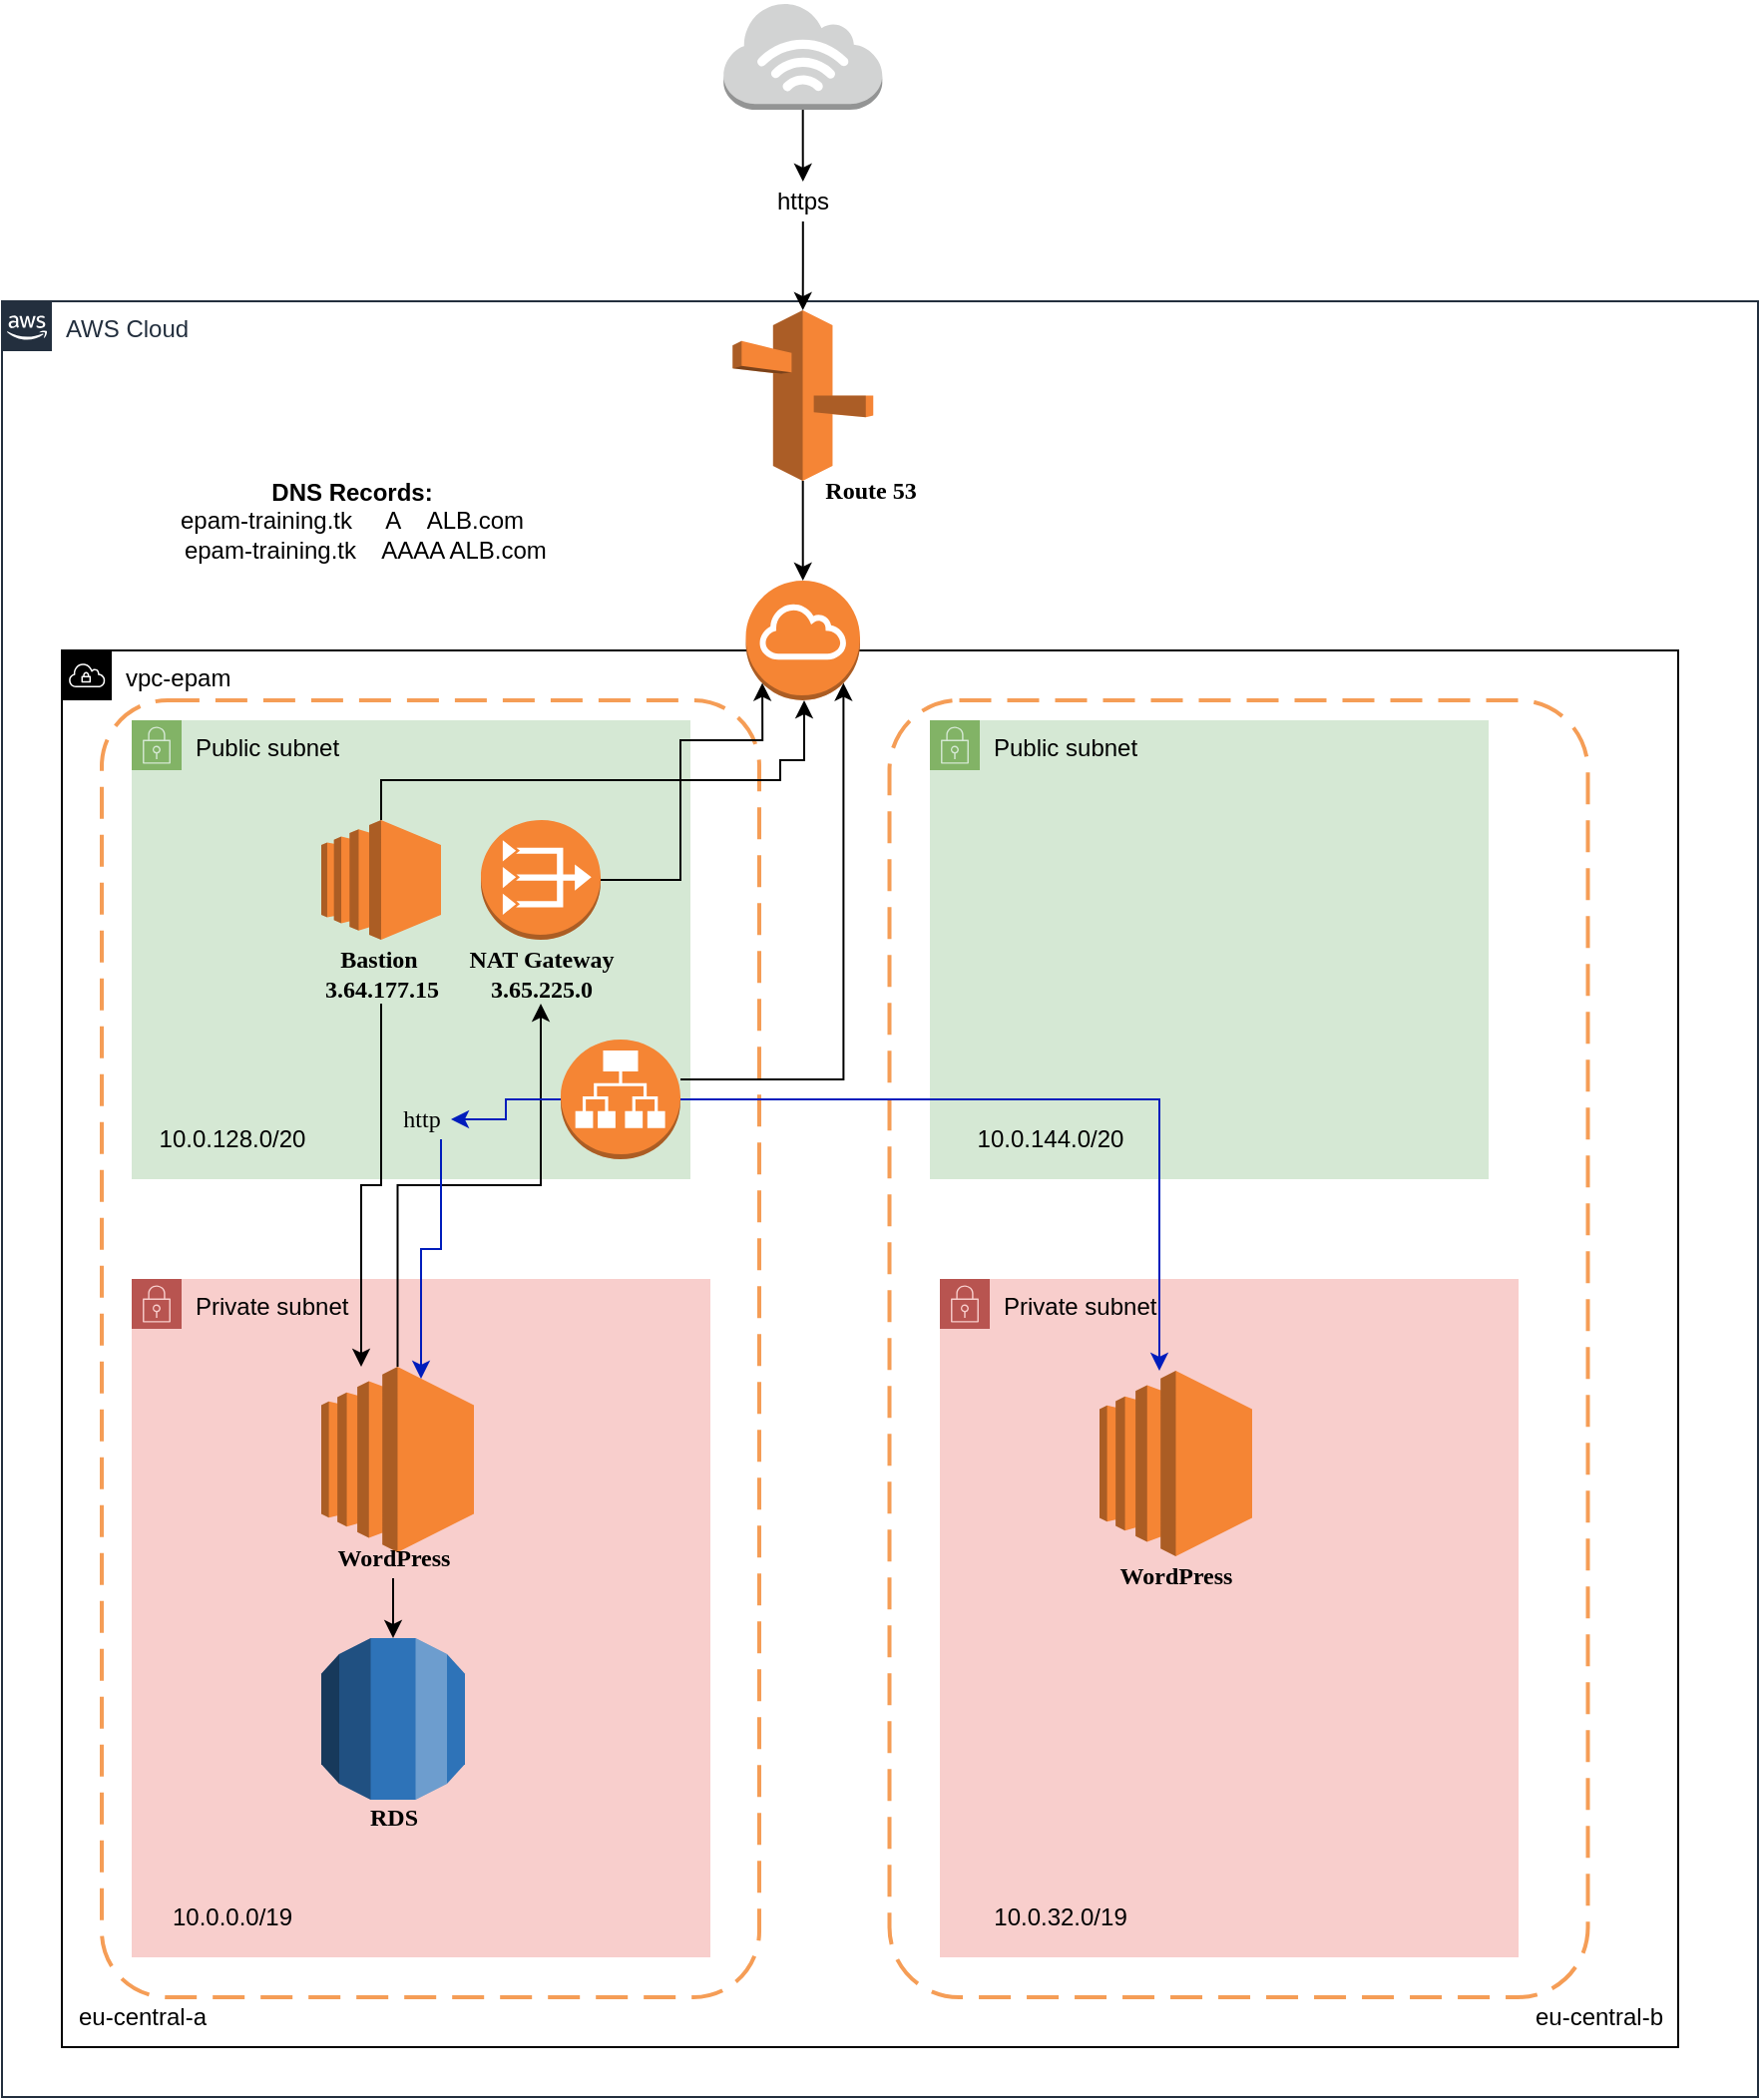 <mxfile version="14.5.3" type="github">
  <diagram id="Q7_cPsHLoer9BqfHj4Ke" name="Page-1">
    <mxGraphModel dx="868" dy="1551" grid="1" gridSize="10" guides="1" tooltips="1" connect="1" arrows="1" fold="1" page="1" pageScale="1" pageWidth="827" pageHeight="1169" math="0" shadow="0">
      <root>
        <mxCell id="0" />
        <mxCell id="1" parent="0" />
        <mxCell id="iPinuTnvLqNVoqPAZHRv-39" value="AWS Cloud" style="points=[[0,0],[0.25,0],[0.5,0],[0.75,0],[1,0],[1,0.25],[1,0.5],[1,0.75],[1,1],[0.75,1],[0.5,1],[0.25,1],[0,1],[0,0.75],[0,0.5],[0,0.25]];outlineConnect=0;gradientColor=none;html=1;whiteSpace=wrap;fontSize=12;fontStyle=0;shape=mxgraph.aws4.group;grIcon=mxgraph.aws4.group_aws_cloud_alt;strokeColor=#232F3E;fillColor=none;verticalAlign=top;align=left;spacingLeft=30;fontColor=#232F3E;dashed=0;" vertex="1" parent="1">
          <mxGeometry y="-150" width="880" height="900" as="geometry" />
        </mxCell>
        <mxCell id="iPinuTnvLqNVoqPAZHRv-1" value="vpc-epam" style="points=[[0,0],[0.25,0],[0.5,0],[0.75,0],[1,0],[1,0.25],[1,0.5],[1,0.75],[1,1],[0.75,1],[0.5,1],[0.25,1],[0,1],[0,0.75],[0,0.5],[0,0.25]];outlineConnect=0;html=1;whiteSpace=wrap;fontSize=12;fontStyle=0;shape=mxgraph.aws4.group;grIcon=mxgraph.aws4.group_vpc;verticalAlign=top;align=left;spacingLeft=30;dashed=0;fillColor=none;labelBackgroundColor=none;" vertex="1" parent="1">
          <mxGeometry x="30" y="25" width="810" height="700" as="geometry" />
        </mxCell>
        <mxCell id="iPinuTnvLqNVoqPAZHRv-2" value="" style="rounded=1;arcSize=10;dashed=1;strokeColor=#F59D56;fillColor=none;gradientColor=none;dashPattern=8 4;strokeWidth=2;labelBackgroundColor=none;fontFamily=Helvetica;fontColor=#000000;html=1;" vertex="1" parent="1">
          <mxGeometry x="50" y="50" width="329.5" height="650" as="geometry" />
        </mxCell>
        <mxCell id="iPinuTnvLqNVoqPAZHRv-3" value="Private subnet" style="points=[[0,0],[0.25,0],[0.5,0],[0.75,0],[1,0],[1,0.25],[1,0.5],[1,0.75],[1,1],[0.75,1],[0.5,1],[0.25,1],[0,1],[0,0.75],[0,0.5],[0,0.25]];outlineConnect=0;html=1;whiteSpace=wrap;fontSize=12;fontStyle=0;shape=mxgraph.aws4.group;grIcon=mxgraph.aws4.group_security_group;grStroke=0;strokeColor=#b85450;fillColor=#f8cecc;verticalAlign=top;align=left;spacingLeft=30;dashed=0;" vertex="1" parent="1">
          <mxGeometry x="470" y="340" width="290" height="340" as="geometry" />
        </mxCell>
        <mxCell id="iPinuTnvLqNVoqPAZHRv-4" value="Private subnet" style="points=[[0,0],[0.25,0],[0.5,0],[0.75,0],[1,0],[1,0.25],[1,0.5],[1,0.75],[1,1],[0.75,1],[0.5,1],[0.25,1],[0,1],[0,0.75],[0,0.5],[0,0.25]];outlineConnect=0;html=1;whiteSpace=wrap;fontSize=12;fontStyle=0;shape=mxgraph.aws4.group;grIcon=mxgraph.aws4.group_security_group;grStroke=0;strokeColor=#b85450;fillColor=#f8cecc;verticalAlign=top;align=left;spacingLeft=30;dashed=0;" vertex="1" parent="1">
          <mxGeometry x="65" y="340" width="290" height="340" as="geometry" />
        </mxCell>
        <mxCell id="iPinuTnvLqNVoqPAZHRv-5" value="Public subnet" style="points=[[0,0],[0.25,0],[0.5,0],[0.75,0],[1,0],[1,0.25],[1,0.5],[1,0.75],[1,1],[0.75,1],[0.5,1],[0.25,1],[0,1],[0,0.75],[0,0.5],[0,0.25]];outlineConnect=0;html=1;whiteSpace=wrap;fontSize=12;fontStyle=0;shape=mxgraph.aws4.group;grIcon=mxgraph.aws4.group_security_group;grStroke=0;strokeColor=#82b366;fillColor=#d5e8d4;verticalAlign=top;align=left;spacingLeft=30;dashed=0;" vertex="1" parent="1">
          <mxGeometry x="465" y="60" width="280" height="230" as="geometry" />
        </mxCell>
        <mxCell id="iPinuTnvLqNVoqPAZHRv-6" value="" style="rounded=1;arcSize=10;dashed=1;strokeColor=#F59D56;fillColor=none;gradientColor=none;dashPattern=8 4;strokeWidth=2;labelBackgroundColor=none;fontFamily=Helvetica;fontColor=#000000;html=1;" vertex="1" parent="1">
          <mxGeometry x="444.75" y="50" width="350" height="650" as="geometry" />
        </mxCell>
        <mxCell id="iPinuTnvLqNVoqPAZHRv-7" value="Public subnet" style="points=[[0,0],[0.25,0],[0.5,0],[0.75,0],[1,0],[1,0.25],[1,0.5],[1,0.75],[1,1],[0.75,1],[0.5,1],[0.25,1],[0,1],[0,0.75],[0,0.5],[0,0.25]];outlineConnect=0;html=1;whiteSpace=wrap;fontSize=12;fontStyle=0;shape=mxgraph.aws4.group;grIcon=mxgraph.aws4.group_security_group;grStroke=0;strokeColor=#82b366;fillColor=#d5e8d4;verticalAlign=top;align=left;spacingLeft=30;dashed=0;" vertex="1" parent="1">
          <mxGeometry x="65" y="60" width="280" height="230" as="geometry" />
        </mxCell>
        <mxCell id="iPinuTnvLqNVoqPAZHRv-8" value="" style="edgeStyle=orthogonalEdgeStyle;rounded=0;orthogonalLoop=1;jettySize=auto;html=1;fontFamily=Helvetica;fontColor=#000000;" edge="1" parent="1" source="iPinuTnvLqNVoqPAZHRv-9" target="iPinuTnvLqNVoqPAZHRv-10">
          <mxGeometry relative="1" as="geometry">
            <Array as="points">
              <mxPoint x="190" y="90" />
              <mxPoint x="390" y="90" />
              <mxPoint x="390" y="80" />
              <mxPoint x="402" y="80" />
            </Array>
          </mxGeometry>
        </mxCell>
        <mxCell id="iPinuTnvLqNVoqPAZHRv-9" value="" style="outlineConnect=0;dashed=0;verticalLabelPosition=bottom;verticalAlign=top;align=center;html=1;shape=mxgraph.aws3.ec2;fillColor=#F58534;gradientColor=none;" vertex="1" parent="1">
          <mxGeometry x="160" y="110" width="60" height="60" as="geometry" />
        </mxCell>
        <mxCell id="iPinuTnvLqNVoqPAZHRv-10" value="" style="outlineConnect=0;dashed=0;verticalLabelPosition=bottom;verticalAlign=top;align=center;html=1;shape=mxgraph.aws3.internet_gateway;fillColor=#F58534;gradientColor=none;" vertex="1" parent="1">
          <mxGeometry x="372.75" y="-10" width="57.25" height="60" as="geometry" />
        </mxCell>
        <mxCell id="iPinuTnvLqNVoqPAZHRv-11" style="edgeStyle=orthogonalEdgeStyle;rounded=0;orthogonalLoop=1;jettySize=auto;html=1;entryX=0.145;entryY=0.855;entryDx=0;entryDy=0;entryPerimeter=0;fontFamily=Helvetica;fontColor=#000000;" edge="1" parent="1" source="iPinuTnvLqNVoqPAZHRv-12" target="iPinuTnvLqNVoqPAZHRv-10">
          <mxGeometry relative="1" as="geometry">
            <Array as="points">
              <mxPoint x="340" y="140" />
              <mxPoint x="340" y="70" />
              <mxPoint x="381" y="70" />
            </Array>
          </mxGeometry>
        </mxCell>
        <mxCell id="iPinuTnvLqNVoqPAZHRv-12" value="" style="outlineConnect=0;dashed=0;verticalLabelPosition=bottom;verticalAlign=top;align=center;html=1;shape=mxgraph.aws3.vpc_nat_gateway;fillColor=#F58534;gradientColor=none;fontFamily=Helvetica;" vertex="1" parent="1">
          <mxGeometry x="240" y="110" width="60" height="60" as="geometry" />
        </mxCell>
        <mxCell id="iPinuTnvLqNVoqPAZHRv-56" style="edgeStyle=orthogonalEdgeStyle;rounded=0;orthogonalLoop=1;jettySize=auto;html=1;" edge="1" parent="1" source="iPinuTnvLqNVoqPAZHRv-13" target="iPinuTnvLqNVoqPAZHRv-22">
          <mxGeometry relative="1" as="geometry">
            <Array as="points">
              <mxPoint x="190" y="293" />
              <mxPoint x="180" y="293" />
            </Array>
          </mxGeometry>
        </mxCell>
        <mxCell id="iPinuTnvLqNVoqPAZHRv-13" value="&lt;font&gt;&lt;font face=&quot;Georgia&quot;&gt;&lt;b&gt;Bastion&amp;nbsp;&lt;br&gt;3.64.177.15&lt;br&gt;&lt;/b&gt;&lt;/font&gt;&lt;/font&gt;" style="text;html=1;resizable=0;autosize=1;align=center;verticalAlign=middle;points=[];fillColor=none;strokeColor=none;rounded=0;labelBackgroundColor=none;fontFamily=Helvetica;fontColor=#000000;" vertex="1" parent="1">
          <mxGeometry x="155" y="172" width="70" height="30" as="geometry" />
        </mxCell>
        <mxCell id="iPinuTnvLqNVoqPAZHRv-14" value="&lt;font face=&quot;Georgia&quot;&gt;&lt;b&gt;NAT Gateway&lt;/b&gt;&lt;br&gt;&lt;b&gt;3.65.225.0&lt;/b&gt;&lt;br&gt;&lt;/font&gt;" style="text;html=1;resizable=0;autosize=1;align=center;verticalAlign=middle;points=[];fillColor=none;strokeColor=none;rounded=0;labelBackgroundColor=none;fontFamily=Helvetica;fontColor=#000000;" vertex="1" parent="1">
          <mxGeometry x="225" y="172" width="90" height="30" as="geometry" />
        </mxCell>
        <mxCell id="iPinuTnvLqNVoqPAZHRv-17" value="eu-central-b" style="text;html=1;resizable=0;autosize=1;align=center;verticalAlign=middle;points=[];fillColor=none;strokeColor=none;rounded=0;labelBackgroundColor=none;fontFamily=Helvetica;fontColor=#000000;" vertex="1" parent="1">
          <mxGeometry x="760" y="700" width="80" height="20" as="geometry" />
        </mxCell>
        <mxCell id="iPinuTnvLqNVoqPAZHRv-18" value="eu-central-a" style="text;html=1;resizable=0;autosize=1;align=center;verticalAlign=middle;points=[];fillColor=none;strokeColor=none;rounded=0;labelBackgroundColor=none;fontFamily=Helvetica;fontColor=#000000;" vertex="1" parent="1">
          <mxGeometry x="30" y="700" width="80" height="20" as="geometry" />
        </mxCell>
        <mxCell id="iPinuTnvLqNVoqPAZHRv-47" style="edgeStyle=orthogonalEdgeStyle;rounded=0;orthogonalLoop=1;jettySize=auto;html=1;" edge="1" parent="1" source="iPinuTnvLqNVoqPAZHRv-42" target="iPinuTnvLqNVoqPAZHRv-36">
          <mxGeometry relative="1" as="geometry" />
        </mxCell>
        <mxCell id="iPinuTnvLqNVoqPAZHRv-19" value="" style="outlineConnect=0;dashed=0;verticalLabelPosition=bottom;verticalAlign=top;align=center;html=1;shape=mxgraph.aws3.internet_3;fillColor=#D2D3D3;gradientColor=none;labelBackgroundColor=none;fontFamily=Helvetica;fontColor=#000000;" vertex="1" parent="1">
          <mxGeometry x="361.63" y="-300" width="79.5" height="54" as="geometry" />
        </mxCell>
        <mxCell id="iPinuTnvLqNVoqPAZHRv-20" value="" style="outlineConnect=0;dashed=0;verticalLabelPosition=bottom;verticalAlign=top;align=center;html=1;shape=mxgraph.aws3.rds;fillColor=#2E73B8;gradientColor=none;rounded=1;dashPattern=8 4;strokeColor=#F59D56;strokeWidth=2;" vertex="1" parent="1">
          <mxGeometry x="160" y="520" width="72" height="81" as="geometry" />
        </mxCell>
        <mxCell id="iPinuTnvLqNVoqPAZHRv-21" style="edgeStyle=orthogonalEdgeStyle;rounded=0;orthogonalLoop=1;jettySize=auto;html=1;fontFamily=Helvetica;fontColor=#000000;" edge="1" parent="1" source="iPinuTnvLqNVoqPAZHRv-22" target="iPinuTnvLqNVoqPAZHRv-14">
          <mxGeometry relative="1" as="geometry" />
        </mxCell>
        <mxCell id="iPinuTnvLqNVoqPAZHRv-22" value="" style="outlineConnect=0;dashed=0;verticalLabelPosition=bottom;verticalAlign=top;align=center;html=1;shape=mxgraph.aws3.ec2;fillColor=#F58534;gradientColor=none;rounded=1;dashPattern=8 4;strokeColor=#F59D56;strokeWidth=2;" vertex="1" parent="1">
          <mxGeometry x="160" y="384" width="76.5" height="93" as="geometry" />
        </mxCell>
        <mxCell id="iPinuTnvLqNVoqPAZHRv-23" value="10.0.128.0/20" style="text;html=1;resizable=0;autosize=1;align=center;verticalAlign=middle;points=[];fillColor=none;strokeColor=none;rounded=0;dashed=1;dashPattern=8 4;" vertex="1" parent="1">
          <mxGeometry x="70" y="260" width="90" height="20" as="geometry" />
        </mxCell>
        <mxCell id="iPinuTnvLqNVoqPAZHRv-24" value="10.0.144.0/20" style="text;html=1;resizable=0;autosize=1;align=center;verticalAlign=middle;points=[];fillColor=none;strokeColor=none;rounded=0;dashed=1;dashPattern=8 4;" vertex="1" parent="1">
          <mxGeometry x="480" y="260" width="90" height="20" as="geometry" />
        </mxCell>
        <mxCell id="iPinuTnvLqNVoqPAZHRv-25" value="10.0.0.0/19" style="text;html=1;resizable=0;autosize=1;align=center;verticalAlign=middle;points=[];fillColor=none;strokeColor=none;rounded=0;dashed=1;dashPattern=8 4;" vertex="1" parent="1">
          <mxGeometry x="75" y="650" width="80" height="20" as="geometry" />
        </mxCell>
        <mxCell id="iPinuTnvLqNVoqPAZHRv-26" value="10.0.32.0/19" style="text;html=1;resizable=0;autosize=1;align=center;verticalAlign=middle;points=[];fillColor=none;strokeColor=none;rounded=0;dashed=1;dashPattern=8 4;" vertex="1" parent="1">
          <mxGeometry x="490" y="650" width="80" height="20" as="geometry" />
        </mxCell>
        <mxCell id="iPinuTnvLqNVoqPAZHRv-53" value="" style="edgeStyle=orthogonalEdgeStyle;rounded=0;orthogonalLoop=1;jettySize=auto;html=1;" edge="1" parent="1" source="iPinuTnvLqNVoqPAZHRv-27">
          <mxGeometry relative="1" as="geometry">
            <mxPoint x="196" y="520" as="targetPoint" />
          </mxGeometry>
        </mxCell>
        <mxCell id="iPinuTnvLqNVoqPAZHRv-27" value="&lt;b&gt;&lt;font face=&quot;Georgia&quot;&gt;WordPress&lt;/font&gt;&lt;/b&gt;" style="text;html=1;resizable=0;autosize=1;align=center;verticalAlign=middle;points=[];fillColor=none;strokeColor=none;rounded=0;dashed=1;dashPattern=8 4;" vertex="1" parent="1">
          <mxGeometry x="161" y="470" width="70" height="20" as="geometry" />
        </mxCell>
        <mxCell id="iPinuTnvLqNVoqPAZHRv-28" value="&lt;b&gt;&lt;font face=&quot;Georgia&quot;&gt;RDS&lt;/font&gt;&lt;/b&gt;" style="text;html=1;resizable=0;autosize=1;align=center;verticalAlign=middle;points=[];fillColor=none;strokeColor=none;rounded=0;dashed=1;dashPattern=8 4;" vertex="1" parent="1">
          <mxGeometry x="176" y="600" width="40" height="20" as="geometry" />
        </mxCell>
        <mxCell id="iPinuTnvLqNVoqPAZHRv-29" style="edgeStyle=orthogonalEdgeStyle;rounded=0;orthogonalLoop=1;jettySize=auto;html=1;fillColor=#0050ef;strokeColor=#001DBC;fontStyle=0" edge="1" parent="1" source="iPinuTnvLqNVoqPAZHRv-31" target="iPinuTnvLqNVoqPAZHRv-32">
          <mxGeometry relative="1" as="geometry">
            <Array as="points">
              <mxPoint x="580" y="250" />
            </Array>
          </mxGeometry>
        </mxCell>
        <mxCell id="iPinuTnvLqNVoqPAZHRv-30" style="edgeStyle=orthogonalEdgeStyle;rounded=0;orthogonalLoop=1;jettySize=auto;html=1;fillColor=#0050ef;strokeColor=#001DBC;" edge="1" parent="1" source="iPinuTnvLqNVoqPAZHRv-16">
          <mxGeometry relative="1" as="geometry">
            <mxPoint x="210" y="390" as="targetPoint" />
            <Array as="points">
              <mxPoint x="220" y="325" />
              <mxPoint x="210" y="325" />
            </Array>
          </mxGeometry>
        </mxCell>
        <mxCell id="iPinuTnvLqNVoqPAZHRv-46" style="edgeStyle=orthogonalEdgeStyle;rounded=0;orthogonalLoop=1;jettySize=auto;html=1;entryX=0.855;entryY=0.855;entryDx=0;entryDy=0;entryPerimeter=0;" edge="1" parent="1" source="iPinuTnvLqNVoqPAZHRv-31" target="iPinuTnvLqNVoqPAZHRv-10">
          <mxGeometry relative="1" as="geometry">
            <Array as="points">
              <mxPoint x="422" y="240" />
            </Array>
          </mxGeometry>
        </mxCell>
        <mxCell id="iPinuTnvLqNVoqPAZHRv-31" value="" style="outlineConnect=0;dashed=0;verticalLabelPosition=bottom;verticalAlign=top;align=center;html=1;shape=mxgraph.aws3.application_load_balancer;fillColor=#F58534;gradientColor=none;" vertex="1" parent="1">
          <mxGeometry x="280" y="220" width="60" height="60" as="geometry" />
        </mxCell>
        <mxCell id="iPinuTnvLqNVoqPAZHRv-32" value="" style="outlineConnect=0;dashed=0;verticalLabelPosition=bottom;verticalAlign=top;align=center;html=1;shape=mxgraph.aws3.ec2;fillColor=#F58534;gradientColor=none;rounded=1;dashPattern=8 4;strokeColor=#F59D56;strokeWidth=2;" vertex="1" parent="1">
          <mxGeometry x="550" y="386" width="76.5" height="93" as="geometry" />
        </mxCell>
        <mxCell id="iPinuTnvLqNVoqPAZHRv-33" value="&lt;b&gt;&lt;font face=&quot;Georgia&quot;&gt;WordPress&lt;/font&gt;&lt;/b&gt;" style="text;html=1;resizable=0;autosize=1;align=center;verticalAlign=middle;points=[];fillColor=none;strokeColor=none;rounded=0;dashed=1;dashPattern=8 4;" vertex="1" parent="1">
          <mxGeometry x="553.25" y="479" width="70" height="20" as="geometry" />
        </mxCell>
        <mxCell id="iPinuTnvLqNVoqPAZHRv-51" style="edgeStyle=orthogonalEdgeStyle;rounded=0;orthogonalLoop=1;jettySize=auto;html=1;entryX=0.5;entryY=0;entryDx=0;entryDy=0;entryPerimeter=0;" edge="1" parent="1" source="iPinuTnvLqNVoqPAZHRv-36" target="iPinuTnvLqNVoqPAZHRv-10">
          <mxGeometry relative="1" as="geometry" />
        </mxCell>
        <mxCell id="iPinuTnvLqNVoqPAZHRv-36" value="" style="outlineConnect=0;dashed=0;verticalLabelPosition=bottom;verticalAlign=top;align=center;html=1;shape=mxgraph.aws3.route_53;fillColor=#F58536;gradientColor=none;" vertex="1" parent="1">
          <mxGeometry x="366.13" y="-145.5" width="70.5" height="85.5" as="geometry" />
        </mxCell>
        <mxCell id="iPinuTnvLqNVoqPAZHRv-42" value="https" style="text;html=1;resizable=0;autosize=1;align=center;verticalAlign=middle;points=[];fillColor=none;strokeColor=none;rounded=0;" vertex="1" parent="1">
          <mxGeometry x="381.38" y="-210" width="40" height="20" as="geometry" />
        </mxCell>
        <mxCell id="iPinuTnvLqNVoqPAZHRv-48" style="edgeStyle=orthogonalEdgeStyle;rounded=0;orthogonalLoop=1;jettySize=auto;html=1;" edge="1" parent="1" source="iPinuTnvLqNVoqPAZHRv-19" target="iPinuTnvLqNVoqPAZHRv-42">
          <mxGeometry relative="1" as="geometry">
            <mxPoint x="401.38" y="-246" as="sourcePoint" />
            <mxPoint x="401.38" y="-145.5" as="targetPoint" />
          </mxGeometry>
        </mxCell>
        <mxCell id="iPinuTnvLqNVoqPAZHRv-16" value="&lt;font face=&quot;Georgia&quot;&gt;http&lt;/font&gt;" style="text;html=1;resizable=0;autosize=1;align=center;verticalAlign=middle;points=[];fillColor=none;strokeColor=none;rounded=0;labelBackgroundColor=none;fontFamily=Helvetica;fontColor=#000000;" vertex="1" parent="1">
          <mxGeometry x="195" y="250" width="30" height="20" as="geometry" />
        </mxCell>
        <mxCell id="iPinuTnvLqNVoqPAZHRv-50" style="edgeStyle=orthogonalEdgeStyle;rounded=0;orthogonalLoop=1;jettySize=auto;html=1;fillColor=#0050ef;strokeColor=#001DBC;" edge="1" parent="1" source="iPinuTnvLqNVoqPAZHRv-31" target="iPinuTnvLqNVoqPAZHRv-16">
          <mxGeometry relative="1" as="geometry">
            <mxPoint x="210" y="390" as="targetPoint" />
            <mxPoint x="280" y="250" as="sourcePoint" />
          </mxGeometry>
        </mxCell>
        <mxCell id="iPinuTnvLqNVoqPAZHRv-54" value="&lt;b&gt;DNS Records:&lt;/b&gt;&lt;br&gt;epam-training.tk&amp;nbsp; &amp;nbsp; &amp;nbsp;A&amp;nbsp; &amp;nbsp; ALB.com&lt;br&gt;&amp;nbsp; &amp;nbsp; epam-training.tk&amp;nbsp; &amp;nbsp; AAAA ALB.com" style="text;html=1;resizable=0;autosize=1;align=center;verticalAlign=middle;points=[];fillColor=none;strokeColor=none;rounded=0;" vertex="1" parent="1">
          <mxGeometry x="70" y="-65" width="210" height="50" as="geometry" />
        </mxCell>
        <mxCell id="iPinuTnvLqNVoqPAZHRv-55" value="&lt;font face=&quot;Georgia&quot;&gt;&lt;b&gt;Route 53&lt;/b&gt;&lt;/font&gt;" style="text;html=1;align=center;verticalAlign=middle;resizable=0;points=[];autosize=1;" vertex="1" parent="1">
          <mxGeometry x="405" y="-65" width="60" height="20" as="geometry" />
        </mxCell>
      </root>
    </mxGraphModel>
  </diagram>
</mxfile>
